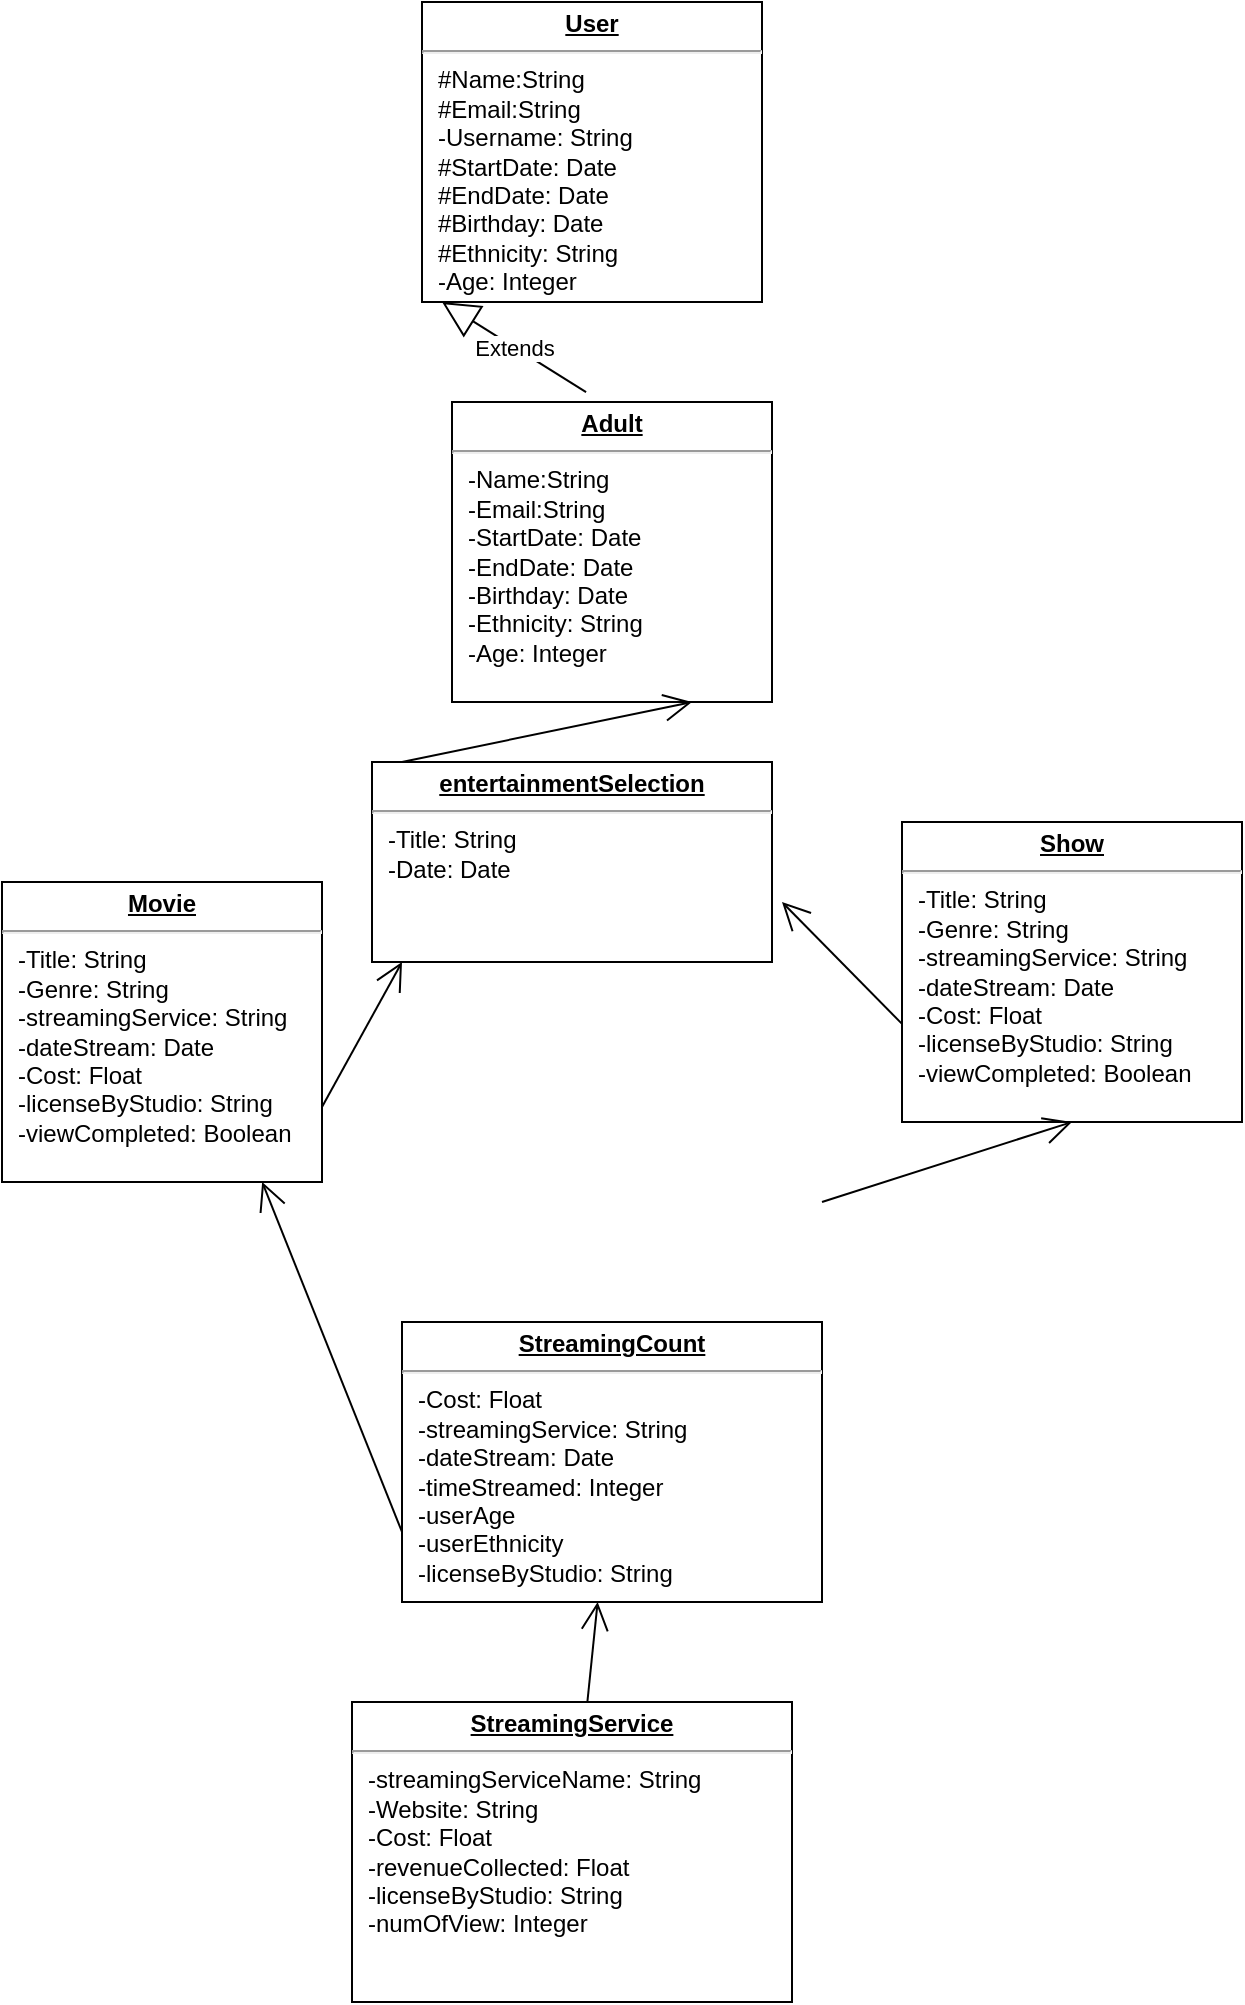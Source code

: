 <mxfile version="14.2.9" type="github">
  <diagram id="7y4Bm_Csqy858rbeXeka" name="Page-1">
    <mxGraphModel dx="1673" dy="1038" grid="1" gridSize="10" guides="1" tooltips="1" connect="1" arrows="1" fold="1" page="1" pageScale="1" pageWidth="850" pageHeight="1100" math="0" shadow="0">
      <root>
        <mxCell id="0" />
        <mxCell id="1" parent="0" />
        <mxCell id="7rUCfdSFTrNGHXz4k6Ym-6" value="&lt;p style=&quot;margin: 0px ; margin-top: 4px ; text-align: center ; text-decoration: underline&quot;&gt;&lt;b&gt;User&lt;/b&gt;&lt;/p&gt;&lt;hr&gt;&lt;p style=&quot;margin: 0px ; margin-left: 8px&quot;&gt;#Name:String&lt;br&gt;#Email:String&lt;/p&gt;&lt;p style=&quot;margin: 0px ; margin-left: 8px&quot;&gt;-Username: String&lt;br&gt;#StartDate: Date&lt;/p&gt;&lt;p style=&quot;margin: 0px ; margin-left: 8px&quot;&gt;#EndDate: Date&lt;/p&gt;&lt;p style=&quot;margin: 0px ; margin-left: 8px&quot;&gt;#Birthday: Date&lt;/p&gt;&lt;p style=&quot;margin: 0px ; margin-left: 8px&quot;&gt;#Ethnicity: String&lt;/p&gt;&lt;p style=&quot;margin: 0px ; margin-left: 8px&quot;&gt;-Age: Integer&lt;/p&gt;" style="verticalAlign=top;align=left;overflow=fill;fontSize=12;fontFamily=Helvetica;html=1;" parent="1" vertex="1">
          <mxGeometry x="260" width="170" height="150" as="geometry" />
        </mxCell>
        <mxCell id="7rUCfdSFTrNGHXz4k6Ym-8" value="&lt;p style=&quot;margin: 0px ; margin-top: 4px ; text-align: center ; text-decoration: underline&quot;&gt;&lt;b&gt;entertainmentSelection&lt;/b&gt;&lt;/p&gt;&lt;hr&gt;&lt;p style=&quot;margin: 0px ; margin-left: 8px&quot;&gt;-Title: String&lt;br&gt;-Date: Date&lt;br&gt;&lt;br&gt;&lt;/p&gt;&lt;p style=&quot;margin: 0px ; margin-left: 8px&quot;&gt;&lt;br&gt;&lt;/p&gt;" style="verticalAlign=top;align=left;overflow=fill;fontSize=12;fontFamily=Helvetica;html=1;" parent="1" vertex="1">
          <mxGeometry x="235" y="380" width="200" height="100" as="geometry" />
        </mxCell>
        <mxCell id="LzFqOQcsnpzUKHTWnqlH-1" value="&lt;p style=&quot;margin: 0px ; margin-top: 4px ; text-align: center ; text-decoration: underline&quot;&gt;&lt;b&gt;Adult&lt;/b&gt;&lt;/p&gt;&lt;hr&gt;&lt;p style=&quot;margin: 0px 0px 0px 8px&quot;&gt;-Name:String&lt;br&gt;-Email:String&lt;br&gt;-StartDate: Date&lt;/p&gt;&lt;p style=&quot;margin: 0px 0px 0px 8px&quot;&gt;-EndDate: Date&lt;/p&gt;&lt;p style=&quot;margin: 0px 0px 0px 8px&quot;&gt;-Birthday: Date&lt;/p&gt;&lt;p style=&quot;margin: 0px 0px 0px 8px&quot;&gt;-Ethnicity: String&lt;/p&gt;&lt;p style=&quot;margin: 0px 0px 0px 8px&quot;&gt;-Age: Integer&lt;/p&gt;&lt;p style=&quot;margin: 0px 0px 0px 8px&quot;&gt;&lt;br&gt;&lt;/p&gt;" style="verticalAlign=top;align=left;overflow=fill;fontSize=12;fontFamily=Helvetica;html=1;" vertex="1" parent="1">
          <mxGeometry x="275" y="200" width="160" height="150" as="geometry" />
        </mxCell>
        <mxCell id="LzFqOQcsnpzUKHTWnqlH-4" value="&lt;p style=&quot;margin: 0px ; margin-top: 4px ; text-align: center ; text-decoration: underline&quot;&gt;&lt;b&gt;StreamingService&lt;/b&gt;&lt;/p&gt;&lt;hr&gt;&lt;p style=&quot;margin: 0px ; margin-left: 8px&quot;&gt;-streamingServiceName: String&lt;/p&gt;&lt;p style=&quot;margin: 0px ; margin-left: 8px&quot;&gt;-Website: String&lt;/p&gt;&lt;p style=&quot;margin: 0px ; margin-left: 8px&quot;&gt;-Cost: Float&lt;/p&gt;&lt;p style=&quot;margin: 0px ; margin-left: 8px&quot;&gt;-revenueCollected: Float&lt;/p&gt;&lt;p style=&quot;margin: 0px ; margin-left: 8px&quot;&gt;-licenseByStudio: String&lt;/p&gt;&lt;p style=&quot;margin: 0px ; margin-left: 8px&quot;&gt;-numOfView: Integer&lt;/p&gt;" style="verticalAlign=top;align=left;overflow=fill;fontSize=12;fontFamily=Helvetica;html=1;" vertex="1" parent="1">
          <mxGeometry x="225" y="850" width="220" height="150" as="geometry" />
        </mxCell>
        <mxCell id="LzFqOQcsnpzUKHTWnqlH-12" value="Extends" style="endArrow=block;endSize=16;endFill=0;html=1;exitX=0.419;exitY=-0.033;exitDx=0;exitDy=0;exitPerimeter=0;entryX=0.059;entryY=1;entryDx=0;entryDy=0;entryPerimeter=0;" edge="1" parent="1" source="LzFqOQcsnpzUKHTWnqlH-1" target="7rUCfdSFTrNGHXz4k6Ym-6">
          <mxGeometry width="160" relative="1" as="geometry">
            <mxPoint x="200" y="150" as="sourcePoint" />
            <mxPoint x="280" y="160" as="targetPoint" />
          </mxGeometry>
        </mxCell>
        <mxCell id="LzFqOQcsnpzUKHTWnqlH-17" value="&lt;p style=&quot;margin: 0px ; margin-top: 4px ; text-align: center ; text-decoration: underline&quot;&gt;&lt;b&gt;Movie&lt;/b&gt;&lt;/p&gt;&lt;hr&gt;&lt;p style=&quot;margin: 0px ; margin-left: 8px&quot;&gt;-Title: String&lt;/p&gt;&lt;p style=&quot;margin: 0px ; margin-left: 8px&quot;&gt;-Genre: String&lt;/p&gt;&lt;p style=&quot;margin: 0px ; margin-left: 8px&quot;&gt;-streamingService: String&lt;/p&gt;&lt;p style=&quot;margin: 0px ; margin-left: 8px&quot;&gt;-dateStream: Date&lt;/p&gt;&lt;p style=&quot;margin: 0px ; margin-left: 8px&quot;&gt;-Cost: Float&lt;/p&gt;&lt;p style=&quot;margin: 0px ; margin-left: 8px&quot;&gt;-licenseByStudio: String&lt;/p&gt;&lt;p style=&quot;margin: 0px ; margin-left: 8px&quot;&gt;-viewCompleted: Boolean&lt;/p&gt;" style="verticalAlign=top;align=left;overflow=fill;fontSize=12;fontFamily=Helvetica;html=1;" vertex="1" parent="1">
          <mxGeometry x="50" y="440" width="160" height="150" as="geometry" />
        </mxCell>
        <mxCell id="LzFqOQcsnpzUKHTWnqlH-18" value="&lt;p style=&quot;margin: 0px ; margin-top: 4px ; text-align: center ; text-decoration: underline&quot;&gt;&lt;b&gt;Show&lt;/b&gt;&lt;/p&gt;&lt;hr&gt;&lt;p style=&quot;margin: 0px ; margin-left: 8px&quot;&gt;-Title: String&lt;br&gt;&lt;/p&gt;&lt;p style=&quot;margin: 0px 0px 0px 8px&quot;&gt;-Genre: String&lt;/p&gt;&lt;p style=&quot;margin: 0px 0px 0px 8px&quot;&gt;-streamingService: String&lt;/p&gt;&lt;p style=&quot;margin: 0px 0px 0px 8px&quot;&gt;-dateStream: Date&lt;/p&gt;&lt;p style=&quot;margin: 0px 0px 0px 8px&quot;&gt;-Cost: Float&lt;/p&gt;&lt;p style=&quot;margin: 0px 0px 0px 8px&quot;&gt;-licenseByStudio: String&lt;/p&gt;&lt;p style=&quot;margin: 0px 0px 0px 8px&quot;&gt;-viewCompleted: Boolean&lt;br&gt;&lt;/p&gt;" style="verticalAlign=top;align=left;overflow=fill;fontSize=12;fontFamily=Helvetica;html=1;" vertex="1" parent="1">
          <mxGeometry x="500" y="410" width="170" height="150" as="geometry" />
        </mxCell>
        <mxCell id="LzFqOQcsnpzUKHTWnqlH-19" value="&lt;p style=&quot;margin: 0px ; margin-top: 4px ; text-align: center ; text-decoration: underline&quot;&gt;&lt;b&gt;StreamingCount&lt;/b&gt;&lt;/p&gt;&lt;hr&gt;&lt;p style=&quot;margin: 0px ; margin-left: 8px&quot;&gt;-Cost: Float&lt;/p&gt;&lt;p style=&quot;margin: 0px ; margin-left: 8px&quot;&gt;-streamingService: String&lt;br&gt;&lt;/p&gt;&lt;p style=&quot;margin: 0px ; margin-left: 8px&quot;&gt;-dateStream: Date&lt;/p&gt;&lt;p style=&quot;margin: 0px ; margin-left: 8px&quot;&gt;-timeStreamed: Integer&lt;/p&gt;&lt;p style=&quot;margin: 0px ; margin-left: 8px&quot;&gt;-userAge&lt;/p&gt;&lt;p style=&quot;margin: 0px ; margin-left: 8px&quot;&gt;-userEthnicity&lt;/p&gt;&lt;p style=&quot;margin: 0px ; margin-left: 8px&quot;&gt;-licenseByStudio: String&lt;/p&gt;&lt;p style=&quot;margin: 0px ; margin-left: 8px&quot;&gt;&lt;br&gt;&lt;/p&gt;" style="verticalAlign=top;align=left;overflow=fill;fontSize=12;fontFamily=Helvetica;html=1;" vertex="1" parent="1">
          <mxGeometry x="250" y="660" width="210" height="140" as="geometry" />
        </mxCell>
        <mxCell id="LzFqOQcsnpzUKHTWnqlH-32" value="" style="endArrow=open;endFill=1;endSize=12;html=1;exitX=0.075;exitY=0;exitDx=0;exitDy=0;exitPerimeter=0;entryX=0.75;entryY=1;entryDx=0;entryDy=0;" edge="1" parent="1" source="7rUCfdSFTrNGHXz4k6Ym-8" target="LzFqOQcsnpzUKHTWnqlH-1">
          <mxGeometry width="160" relative="1" as="geometry">
            <mxPoint x="250" y="360" as="sourcePoint" />
            <mxPoint x="410" y="360" as="targetPoint" />
          </mxGeometry>
        </mxCell>
        <mxCell id="LzFqOQcsnpzUKHTWnqlH-34" value="" style="endArrow=open;endFill=1;endSize=12;html=1;exitX=1;exitY=0.75;exitDx=0;exitDy=0;entryX=0.075;entryY=1;entryDx=0;entryDy=0;entryPerimeter=0;" edge="1" parent="1" source="LzFqOQcsnpzUKHTWnqlH-17" target="7rUCfdSFTrNGHXz4k6Ym-8">
          <mxGeometry width="160" relative="1" as="geometry">
            <mxPoint x="105" y="450" as="sourcePoint" />
            <mxPoint x="265" y="450" as="targetPoint" />
          </mxGeometry>
        </mxCell>
        <mxCell id="LzFqOQcsnpzUKHTWnqlH-35" value="" style="endArrow=open;endFill=1;endSize=12;html=1;exitX=0;exitY=0.673;exitDx=0;exitDy=0;exitPerimeter=0;" edge="1" parent="1" source="LzFqOQcsnpzUKHTWnqlH-18">
          <mxGeometry width="160" relative="1" as="geometry">
            <mxPoint x="490" y="510" as="sourcePoint" />
            <mxPoint x="440" y="450" as="targetPoint" />
          </mxGeometry>
        </mxCell>
        <mxCell id="LzFqOQcsnpzUKHTWnqlH-36" value="" style="endArrow=open;endFill=1;endSize=12;html=1;exitX=0;exitY=0.75;exitDx=0;exitDy=0;entryX=0.813;entryY=1;entryDx=0;entryDy=0;entryPerimeter=0;" edge="1" parent="1" source="LzFqOQcsnpzUKHTWnqlH-19" target="LzFqOQcsnpzUKHTWnqlH-17">
          <mxGeometry width="160" relative="1" as="geometry">
            <mxPoint x="70" y="590" as="sourcePoint" />
            <mxPoint x="230" y="590" as="targetPoint" />
          </mxGeometry>
        </mxCell>
        <mxCell id="LzFqOQcsnpzUKHTWnqlH-37" value="" style="endArrow=open;endFill=1;endSize=12;html=1;entryX=0.5;entryY=1;entryDx=0;entryDy=0;" edge="1" parent="1" target="LzFqOQcsnpzUKHTWnqlH-18">
          <mxGeometry width="160" relative="1" as="geometry">
            <mxPoint x="460" y="600" as="sourcePoint" />
            <mxPoint x="620" y="600" as="targetPoint" />
          </mxGeometry>
        </mxCell>
        <mxCell id="LzFqOQcsnpzUKHTWnqlH-39" value="" style="endArrow=open;endFill=1;endSize=12;html=1;" edge="1" parent="1" source="LzFqOQcsnpzUKHTWnqlH-4" target="LzFqOQcsnpzUKHTWnqlH-19">
          <mxGeometry width="160" relative="1" as="geometry">
            <mxPoint x="120" y="520" as="sourcePoint" />
            <mxPoint x="120" y="520" as="targetPoint" />
          </mxGeometry>
        </mxCell>
      </root>
    </mxGraphModel>
  </diagram>
</mxfile>
